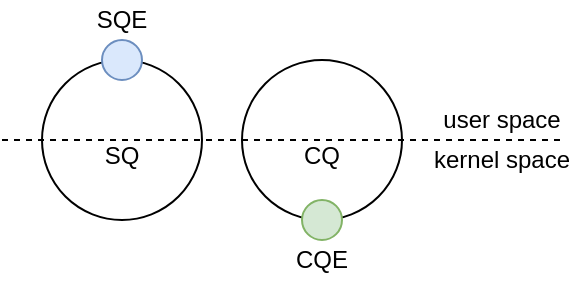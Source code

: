 <mxfile version="13.1.2" type="device"><diagram id="dnIU7x42ZzB6-8puZcG4" name="Page-1"><mxGraphModel dx="946" dy="507" grid="1" gridSize="10" guides="1" tooltips="1" connect="1" arrows="1" fold="1" page="1" pageScale="1" pageWidth="827" pageHeight="1169" math="0" shadow="0"><root><mxCell id="0"/><mxCell id="1" parent="0"/><mxCell id="1EhlfC1BVhQgOEInFeac-12" value="&lt;br&gt;CQ" style="ellipse;whiteSpace=wrap;html=1;aspect=fixed;" vertex="1" parent="1"><mxGeometry x="130" y="40" width="80" height="80" as="geometry"/></mxCell><mxCell id="1EhlfC1BVhQgOEInFeac-8" value="&lt;br&gt;SQ" style="ellipse;whiteSpace=wrap;html=1;aspect=fixed;" vertex="1" parent="1"><mxGeometry x="30" y="40" width="80" height="80" as="geometry"/></mxCell><mxCell id="1EhlfC1BVhQgOEInFeac-6" value="user space" style="text;html=1;strokeColor=none;fillColor=none;align=center;verticalAlign=middle;whiteSpace=wrap;rounded=0;" vertex="1" parent="1"><mxGeometry x="220" y="60" width="80" height="20" as="geometry"/></mxCell><mxCell id="1EhlfC1BVhQgOEInFeac-7" value="kernel space" style="text;html=1;strokeColor=none;fillColor=none;align=center;verticalAlign=middle;whiteSpace=wrap;rounded=0;" vertex="1" parent="1"><mxGeometry x="220" y="80" width="80" height="20" as="geometry"/></mxCell><mxCell id="1EhlfC1BVhQgOEInFeac-9" value="" style="endArrow=none;dashed=1;html=1;" edge="1" parent="1"><mxGeometry width="50" height="50" relative="1" as="geometry"><mxPoint x="10" y="80" as="sourcePoint"/><mxPoint x="290" y="80" as="targetPoint"/></mxGeometry></mxCell><mxCell id="1EhlfC1BVhQgOEInFeac-10" value="" style="ellipse;whiteSpace=wrap;html=1;fillColor=#dae8fc;strokeColor=#6c8ebf;" vertex="1" parent="1"><mxGeometry x="60" y="30" width="20" height="20" as="geometry"/></mxCell><mxCell id="1EhlfC1BVhQgOEInFeac-13" value="" style="ellipse;whiteSpace=wrap;html=1;fillColor=#d5e8d4;strokeColor=#82b366;" vertex="1" parent="1"><mxGeometry x="160" y="110" width="20" height="20" as="geometry"/></mxCell><mxCell id="1EhlfC1BVhQgOEInFeac-14" value="SQE" style="text;html=1;strokeColor=none;fillColor=none;align=center;verticalAlign=middle;whiteSpace=wrap;rounded=0;" vertex="1" parent="1"><mxGeometry x="50" y="10" width="40" height="20" as="geometry"/></mxCell><mxCell id="1EhlfC1BVhQgOEInFeac-15" value="CQE" style="text;html=1;strokeColor=none;fillColor=none;align=center;verticalAlign=middle;whiteSpace=wrap;rounded=0;" vertex="1" parent="1"><mxGeometry x="150" y="130" width="40" height="20" as="geometry"/></mxCell></root></mxGraphModel></diagram></mxfile>